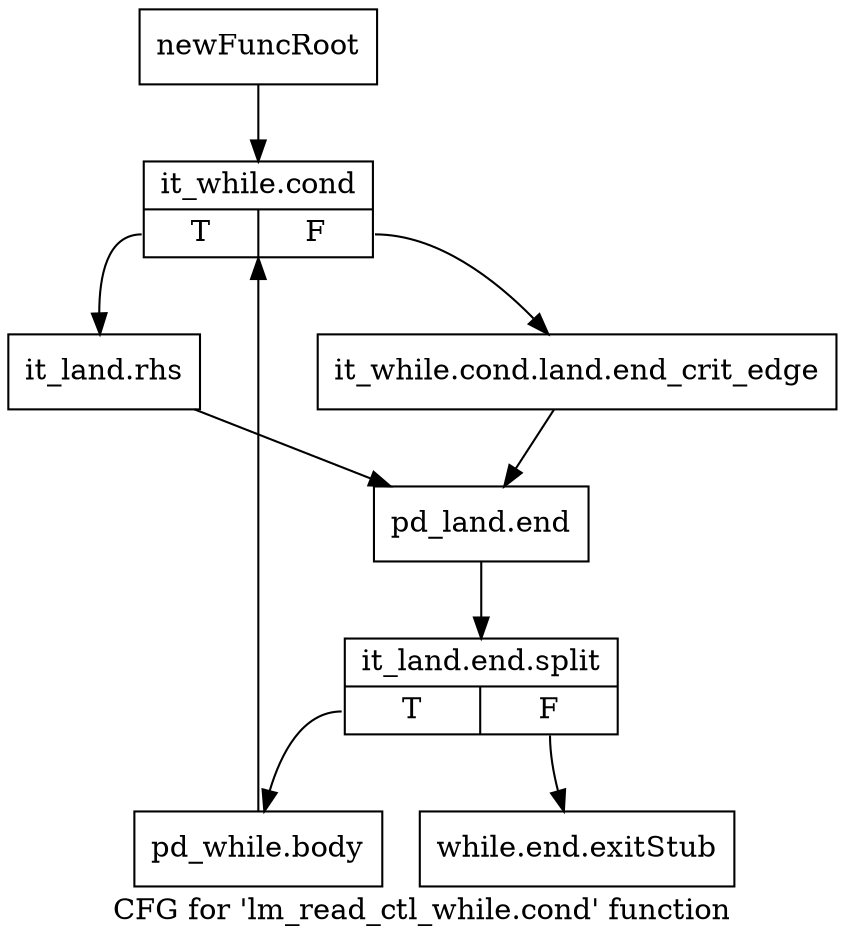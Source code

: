 digraph "CFG for 'lm_read_ctl_while.cond' function" {
	label="CFG for 'lm_read_ctl_while.cond' function";

	Node0x10f7870 [shape=record,label="{newFuncRoot}"];
	Node0x10f7870 -> Node0x10f7910;
	Node0x10f78c0 [shape=record,label="{while.end.exitStub}"];
	Node0x10f7910 [shape=record,label="{it_while.cond|{<s0>T|<s1>F}}"];
	Node0x10f7910:s0 -> Node0x10f79b0;
	Node0x10f7910:s1 -> Node0x10f7960;
	Node0x10f7960 [shape=record,label="{it_while.cond.land.end_crit_edge}"];
	Node0x10f7960 -> Node0x10f7a00;
	Node0x10f79b0 [shape=record,label="{it_land.rhs}"];
	Node0x10f79b0 -> Node0x10f7a00;
	Node0x10f7a00 [shape=record,label="{pd_land.end}"];
	Node0x10f7a00 -> Node0x14d6500;
	Node0x14d6500 [shape=record,label="{it_land.end.split|{<s0>T|<s1>F}}"];
	Node0x14d6500:s0 -> Node0x10f7a50;
	Node0x14d6500:s1 -> Node0x10f78c0;
	Node0x10f7a50 [shape=record,label="{pd_while.body}"];
	Node0x10f7a50 -> Node0x10f7910;
}
